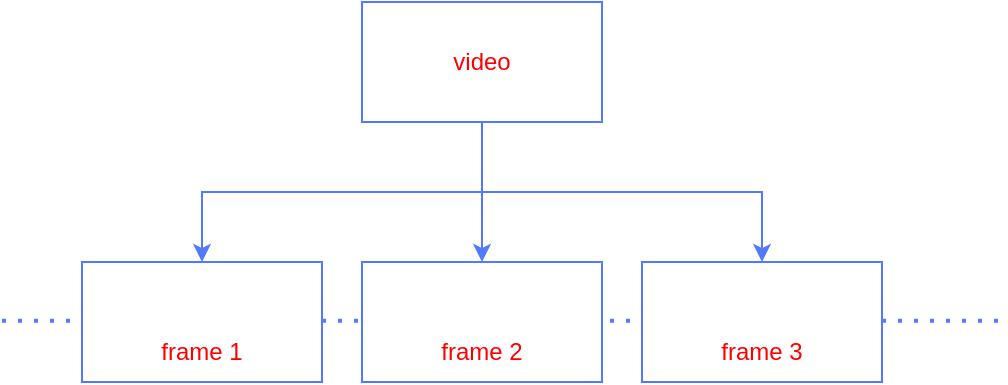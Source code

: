 <mxfile version="18.0.1" type="device"><diagram id="nHi7GrECRMuxZApxVZL0" name="第 1 页"><mxGraphModel dx="1102" dy="865" grid="1" gridSize="10" guides="1" tooltips="1" connect="1" arrows="1" fold="1" page="1" pageScale="1" pageWidth="827" pageHeight="1169" math="0" shadow="0"><root><mxCell id="0"/><mxCell id="1" parent="0"/><mxCell id="lEQEYYlhnDH3WJLEZaqt-13" value="" style="endArrow=none;dashed=1;html=1;dashPattern=1 3;strokeWidth=2;rounded=0;fontColor=#FF0000;strokeColor=#527AFF;" parent="1" edge="1"><mxGeometry width="50" height="50" relative="1" as="geometry"><mxPoint x="120" y="389.35" as="sourcePoint"/><mxPoint x="620" y="389.35" as="targetPoint"/></mxGeometry></mxCell><mxCell id="-neglvj7bjxGxun3XYoT-1" style="edgeStyle=orthogonalEdgeStyle;rounded=0;orthogonalLoop=1;jettySize=auto;html=1;entryX=0.5;entryY=0;entryDx=0;entryDy=0;exitX=0.5;exitY=1;exitDx=0;exitDy=0;strokeColor=#527AFF;" parent="1" source="lEQEYYlhnDH3WJLEZaqt-1" target="lEQEYYlhnDH3WJLEZaqt-4" edge="1"><mxGeometry relative="1" as="geometry"/></mxCell><mxCell id="-neglvj7bjxGxun3XYoT-2" style="edgeStyle=orthogonalEdgeStyle;rounded=0;orthogonalLoop=1;jettySize=auto;html=1;entryX=0.5;entryY=0;entryDx=0;entryDy=0;strokeColor=#527AFF;" parent="1" source="lEQEYYlhnDH3WJLEZaqt-1" target="lEQEYYlhnDH3WJLEZaqt-5" edge="1"><mxGeometry relative="1" as="geometry"/></mxCell><mxCell id="-neglvj7bjxGxun3XYoT-4" style="edgeStyle=orthogonalEdgeStyle;rounded=0;orthogonalLoop=1;jettySize=auto;html=1;entryX=0.5;entryY=0;entryDx=0;entryDy=0;exitX=0.5;exitY=1;exitDx=0;exitDy=0;strokeColor=#527AFF;" parent="1" source="lEQEYYlhnDH3WJLEZaqt-1" target="lEQEYYlhnDH3WJLEZaqt-6" edge="1"><mxGeometry relative="1" as="geometry"/></mxCell><mxCell id="lEQEYYlhnDH3WJLEZaqt-1" value="" style="rounded=0;whiteSpace=wrap;html=1;strokeColor=#527AFF;" parent="1" vertex="1"><mxGeometry x="300" y="230" width="120" height="60" as="geometry"/></mxCell><mxCell id="lEQEYYlhnDH3WJLEZaqt-4" value="" style="rounded=0;whiteSpace=wrap;html=1;strokeColor=#527AFF;" parent="1" vertex="1"><mxGeometry x="160" y="360" width="120" height="60" as="geometry"/></mxCell><mxCell id="lEQEYYlhnDH3WJLEZaqt-5" value="" style="rounded=0;whiteSpace=wrap;html=1;strokeColor=#527AFF;" parent="1" vertex="1"><mxGeometry x="300" y="360" width="120" height="60" as="geometry"/></mxCell><mxCell id="lEQEYYlhnDH3WJLEZaqt-6" value="" style="rounded=0;whiteSpace=wrap;html=1;strokeColor=#527AFF;" parent="1" vertex="1"><mxGeometry x="440" y="360" width="120" height="60" as="geometry"/></mxCell><mxCell id="lEQEYYlhnDH3WJLEZaqt-9" value="frame 1" style="text;html=1;strokeColor=none;fillColor=none;align=center;verticalAlign=middle;whiteSpace=wrap;rounded=0;fontColor=#FF0000;" parent="1" vertex="1"><mxGeometry x="190" y="390" width="60" height="30" as="geometry"/></mxCell><mxCell id="lEQEYYlhnDH3WJLEZaqt-10" value="frame 2" style="text;html=1;strokeColor=none;fillColor=none;align=center;verticalAlign=middle;whiteSpace=wrap;rounded=0;fontColor=#FF0000;" parent="1" vertex="1"><mxGeometry x="330" y="390" width="60" height="30" as="geometry"/></mxCell><mxCell id="lEQEYYlhnDH3WJLEZaqt-11" value="frame 3" style="text;html=1;strokeColor=none;fillColor=none;align=center;verticalAlign=middle;whiteSpace=wrap;rounded=0;fontColor=#FF0000;" parent="1" vertex="1"><mxGeometry x="470" y="390" width="60" height="30" as="geometry"/></mxCell><mxCell id="-neglvj7bjxGxun3XYoT-5" value="video" style="text;html=1;strokeColor=none;fillColor=none;align=center;verticalAlign=middle;whiteSpace=wrap;rounded=0;fontColor=#FF0000;" parent="1" vertex="1"><mxGeometry x="330" y="245" width="60" height="30" as="geometry"/></mxCell></root></mxGraphModel></diagram></mxfile>